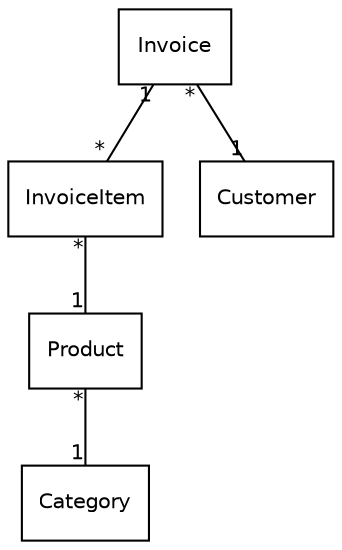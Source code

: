 #!/usr/local/bin/dot
#
# Class diagram 
# Generated by UmlGraph version 4.1 (http://www.spinellis.gr/sw/umlgraph)
#

digraph G {
	edge [fontname="Helvetica",fontsize=10,labelfontname="Helvetica",labelfontsize=10];
	node [fontname="Helvetica",fontsize=10,shape=record];
	// gr.spinellis.invoice.InvoiceItem
	c27 [label="InvoiceItem", fontname="Helvetica", fontcolor="black", fontsize=10.0];
	// gr.spinellis.invoice.Invoice
	c28 [label="Invoice", fontname="Helvetica", fontcolor="black", fontsize=10.0];
	// gr.spinellis.invoice.Customer
	c29 [label="Customer", fontname="Helvetica", fontcolor="black", fontsize=10.0];
	// gr.spinellis.product.Product
	c30 [label="Product", fontname="Helvetica", fontcolor="black", fontsize=10.0];
	// gr.spinellis.product.Category
	c31 [label="Category", fontname="Helvetica", fontcolor="black", fontsize=10.0];
	// gr.spinellis.invoice.InvoiceItem assoc gr.spinellis.product.Product
	c27 -> c30 [taillabel="*", label="", headlabel="1", fontname="Helvetica", fontcolor="black", fontsize=10.0, color="black", arrowhead=none];
	// gr.spinellis.invoice.Invoice assoc gr.spinellis.invoice.Customer
	c28 -> c29 [taillabel="*", label="", headlabel="1", fontname="Helvetica", fontcolor="black", fontsize=10.0, color="black", arrowhead=none];
	// gr.spinellis.invoice.Invoice composed gr.spinellis.invoice.InvoiceItem
	c28 -> c27 [taillabel="1", label="", headlabel="*", fontname="Helvetica", fontcolor="black", fontsize=10.0, color="black", arrowhead=none, arrowtail=diamond];
	// gr.spinellis.product.Product assoc gr.spinellis.product.Category
	c30 -> c31 [taillabel="*", label="", headlabel="1", fontname="Helvetica", fontcolor="black", fontsize=10.0, color="black", arrowhead=none];
}

